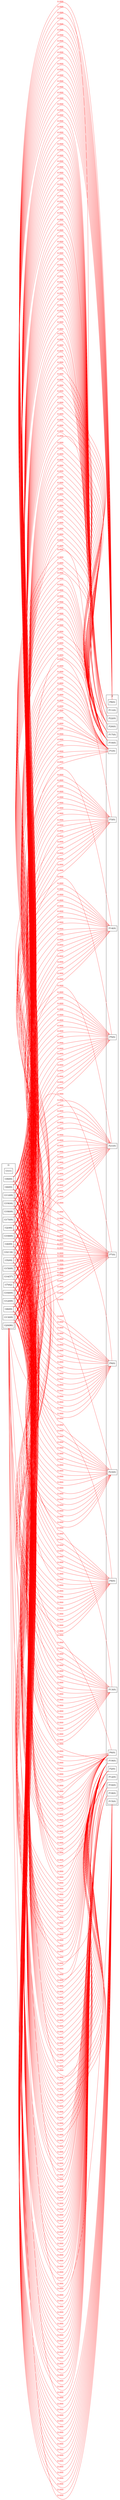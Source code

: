 strict graph BCG {
rankdir=LR;
splines=true;
ranksep="8 equally";
concentrate = true;
node [shape=rectangle];
subgraph cluster_G {
label = "G";
color=black;
rank="same"
G1 [label="G1(1)"];
G2 [label="G2(48)"];
G3 [label="G3(134)"];
G4 [label="G4(69)"];
G5 [label="G5(69)"];
G6 [label="G6(69)"];
G7 [label="G7(62)"];
G8 [label="G8(69)"];
G9 [label="G9(69)"];
G10 [label="G10(69)"];
G11 [label="G11(69)"];
G12 [label="G12(69)"];
G13 [label="G13(69)"];
G14 [label="G14(57)"];
G15 [label="G15(69)"];
G16 [label="G16(69)"];
G17 [label="G17(69)"];
G18 [label="G18(69)"];
G19 [label="G19(44)"];
G20 [label="G20(86)"];
}
subgraph cluster_P {
label = "P";
color="black";
rank="same"
P1 [label="P1(0)"];
P2 [label="P2(0)"];
P3 [label="P3(0)"];
P4 [label="P4(0)"];
P5 [label="P5(0)"];
P6 [label="P6(0)"];
P7 [label="P7(0)"];
P8 [label="P8(0)"];
P9 [label="P9(0)"];
P10 [label="P10(0)"];
P11 [label="P11(0)"];
P12 [label="P12(0)"];
P13 [label="P13(0)"];
P14 [label="P14(0)"];
P15 [label="P15(0)"];
P16 [label="P16(0)"];
P17 [label="P17(0)"];
P18 [label="P18(0)"];
P19 [label="P19(0)"];
P20 [label="P20(0)"];
P21 [label="P21(0)"];
P22 [label="P22(0)"];
P23 [label="P23(0)"];
}
G2 -- P1[label="0.000",color="red",fontcolor="red"];
G2 -- P2[label="0.000",color="red",fontcolor="red"];
G2 -- P3[label="0.000",color="red",fontcolor="red"];
G2 -- P4[label="0.000",color="red",fontcolor="red"];
G2 -- P5[label="0.000",color="red",fontcolor="red"];
G2 -- P6[label="0.000",color="red",fontcolor="red"];
G2 -- P7[label="0.000",color="red",fontcolor="red"];
G2 -- P8[label="0.000",color="red",fontcolor="red"];
G2 -- P9[label="0.000",color="red",fontcolor="red"];
G2 -- P10[label="0.000",color="red",fontcolor="red"];
G2 -- P11[label="0.000",color="red",fontcolor="red"];
G2 -- P12[label="0.000",color="red",fontcolor="red"];
G2 -- P13[label="0.000",color="red",fontcolor="red"];
G2 -- P14[label="0.000",color="red",fontcolor="red"];
G2 -- P15[label="0.000",color="red",fontcolor="red"];
G2 -- P16[label="0.000",color="red",fontcolor="red"];
G2 -- P17[label="0.000",color="red",fontcolor="red"];
G2 -- P18[label="0.000",color="red",fontcolor="red"];
G2 -- P19[label="0.000",color="red",fontcolor="red"];
G2 -- P20[label="0.000",color="red",fontcolor="red"];
G2 -- P21[label="0.000",color="red",fontcolor="red"];
G2 -- P22[label="0.000",color="red",fontcolor="red"];
G2 -- P23[label="0.000",color="red",fontcolor="red"];
G3 -- P1[label="0.000",color="red",fontcolor="red"];
G3 -- P2[label="0.000",color="red",fontcolor="red"];
G3 -- P3[label="0.000",color="red",fontcolor="red"];
G3 -- P4[label="0.000",color="red",fontcolor="red"];
G3 -- P5[label="0.000",color="red",fontcolor="red"];
G3 -- P6[label="0.000",color="red",fontcolor="red"];
G3 -- P7[label="0.000",color="red",fontcolor="red"];
G3 -- P8[label="0.000",color="red",fontcolor="red"];
G3 -- P9[label="0.000",color="red",fontcolor="red"];
G3 -- P10[label="0.000",color="red",fontcolor="red"];
G3 -- P11[label="0.000",color="red",fontcolor="red"];
G3 -- P12[label="0.000",color="red",fontcolor="red"];
G3 -- P13[label="0.000",color="red",fontcolor="red"];
G3 -- P14[label="0.000",color="red",fontcolor="red"];
G3 -- P15[label="0.000",color="red",fontcolor="red"];
G3 -- P16[label="0.000",color="red",fontcolor="red"];
G3 -- P17[label="0.000",color="red",fontcolor="red"];
G3 -- P18[label="0.000",color="red",fontcolor="red"];
G3 -- P19[label="0.000",color="red",fontcolor="red"];
G3 -- P20[label="0.000",color="red",fontcolor="red"];
G3 -- P21[label="0.000",color="red",fontcolor="red"];
G3 -- P22[label="0.000",color="red",fontcolor="red"];
G3 -- P23[label="0.000",color="red",fontcolor="red"];
G4 -- P1[label="0.000",color="red",fontcolor="red"];
G4 -- P2[label="0.000",color="red",fontcolor="red"];
G4 -- P3[label="0.000",color="red",fontcolor="red"];
G4 -- P4[label="0.000",color="red",fontcolor="red"];
G4 -- P5[label="0.000",color="red",fontcolor="red"];
G4 -- P6[label="0.000",color="red",fontcolor="red"];
G4 -- P7[label="0.000",color="red",fontcolor="red"];
G4 -- P8[label="0.000",color="red",fontcolor="red"];
G4 -- P9[label="0.000",color="red",fontcolor="red"];
G4 -- P10[label="0.000",color="red",fontcolor="red"];
G4 -- P11[label="0.000",color="red",fontcolor="red"];
G4 -- P12[label="0.000",color="red",fontcolor="red"];
G4 -- P13[label="0.000",color="red",fontcolor="red"];
G4 -- P14[label="0.000",color="red",fontcolor="red"];
G4 -- P15[label="0.000",color="red",fontcolor="red"];
G4 -- P16[label="0.000",color="red",fontcolor="red"];
G4 -- P17[label="0.000",color="red",fontcolor="red"];
G4 -- P18[label="0.000",color="red",fontcolor="red"];
G4 -- P19[label="0.000",color="red",fontcolor="red"];
G4 -- P20[label="0.000",color="red",fontcolor="red"];
G4 -- P21[label="0.000",color="red",fontcolor="red"];
G4 -- P22[label="0.000",color="red",fontcolor="red"];
G4 -- P23[label="0.000",color="red",fontcolor="red"];
G5 -- P1[label="0.000",color="red",fontcolor="red"];
G5 -- P2[label="0.000",color="red",fontcolor="red"];
G5 -- P3[label="0.000",color="red",fontcolor="red"];
G5 -- P4[label="0.000",color="red",fontcolor="red"];
G5 -- P5[label="0.000",color="red",fontcolor="red"];
G5 -- P6[label="0.000",color="red",fontcolor="red"];
G5 -- P7[label="0.000",color="red",fontcolor="red"];
G5 -- P8[label="0.000",color="red",fontcolor="red"];
G5 -- P9[label="0.000",color="red",fontcolor="red"];
G5 -- P10[label="0.000",color="red",fontcolor="red"];
G5 -- P11[label="0.000",color="red",fontcolor="red"];
G5 -- P12[label="0.000",color="red",fontcolor="red"];
G5 -- P13[label="0.000",color="red",fontcolor="red"];
G5 -- P14[label="0.000",color="red",fontcolor="red"];
G5 -- P15[label="0.000",color="red",fontcolor="red"];
G5 -- P16[label="0.000",color="red",fontcolor="red"];
G5 -- P17[label="0.000",color="red",fontcolor="red"];
G5 -- P18[label="0.000",color="red",fontcolor="red"];
G5 -- P19[label="0.000",color="red",fontcolor="red"];
G5 -- P20[label="0.000",color="red",fontcolor="red"];
G5 -- P21[label="0.000",color="red",fontcolor="red"];
G5 -- P22[label="0.000",color="red",fontcolor="red"];
G5 -- P23[label="0.000",color="red",fontcolor="red"];
G6 -- P1[label="0.000",color="red",fontcolor="red"];
G6 -- P2[label="0.000",color="red",fontcolor="red"];
G6 -- P3[label="0.000",color="red",fontcolor="red"];
G6 -- P4[label="0.000",color="red",fontcolor="red"];
G6 -- P5[label="0.000",color="red",fontcolor="red"];
G6 -- P6[label="0.000",color="red",fontcolor="red"];
G6 -- P7[label="0.000",color="red",fontcolor="red"];
G6 -- P8[label="0.000",color="red",fontcolor="red"];
G6 -- P9[label="0.000",color="red",fontcolor="red"];
G6 -- P10[label="0.000",color="red",fontcolor="red"];
G6 -- P11[label="0.000",color="red",fontcolor="red"];
G6 -- P12[label="0.000",color="red",fontcolor="red"];
G6 -- P13[label="0.000",color="red",fontcolor="red"];
G6 -- P14[label="0.000",color="red",fontcolor="red"];
G6 -- P15[label="0.000",color="red",fontcolor="red"];
G6 -- P16[label="0.000",color="red",fontcolor="red"];
G6 -- P17[label="0.000",color="red",fontcolor="red"];
G6 -- P18[label="0.000",color="red",fontcolor="red"];
G6 -- P19[label="0.000",color="red",fontcolor="red"];
G6 -- P20[label="0.000",color="red",fontcolor="red"];
G6 -- P21[label="0.000",color="red",fontcolor="red"];
G6 -- P22[label="0.000",color="red",fontcolor="red"];
G6 -- P23[label="0.000",color="red",fontcolor="red"];
G7 -- P1[label="0.000",color="red",fontcolor="red"];
G7 -- P2[label="0.000",color="red",fontcolor="red"];
G7 -- P3[label="0.000",color="red",fontcolor="red"];
G7 -- P4[label="0.000",color="red",fontcolor="red"];
G7 -- P5[label="0.000",color="red",fontcolor="red"];
G7 -- P6[label="0.000",color="red",fontcolor="red"];
G7 -- P7[label="0.000",color="red",fontcolor="red"];
G7 -- P8[label="0.000",color="red",fontcolor="red"];
G7 -- P9[label="0.000",color="red",fontcolor="red"];
G7 -- P10[label="0.000",color="red",fontcolor="red"];
G7 -- P11[label="0.000",color="red",fontcolor="red"];
G7 -- P12[label="0.000",color="red",fontcolor="red"];
G7 -- P13[label="0.000",color="red",fontcolor="red"];
G7 -- P14[label="0.000",color="red",fontcolor="red"];
G7 -- P15[label="0.000",color="red",fontcolor="red"];
G7 -- P16[label="0.000",color="red",fontcolor="red"];
G7 -- P17[label="0.000",color="red",fontcolor="red"];
G7 -- P18[label="0.000",color="red",fontcolor="red"];
G7 -- P19[label="0.000",color="red",fontcolor="red"];
G7 -- P20[label="0.000",color="red",fontcolor="red"];
G7 -- P21[label="0.000",color="red",fontcolor="red"];
G7 -- P22[label="0.000",color="red",fontcolor="red"];
G7 -- P23[label="0.000",color="red",fontcolor="red"];
G8 -- P1[label="0.000",color="red",fontcolor="red"];
G8 -- P2[label="0.000",color="red",fontcolor="red"];
G8 -- P3[label="0.000",color="red",fontcolor="red"];
G8 -- P4[label="0.000",color="red",fontcolor="red"];
G8 -- P5[label="0.000",color="red",fontcolor="red"];
G8 -- P6[label="0.000",color="red",fontcolor="red"];
G8 -- P7[label="0.000",color="red",fontcolor="red"];
G8 -- P8[label="0.000",color="red",fontcolor="red"];
G8 -- P9[label="0.000",color="red",fontcolor="red"];
G8 -- P10[label="0.000",color="red",fontcolor="red"];
G8 -- P11[label="0.000",color="red",fontcolor="red"];
G8 -- P12[label="0.000",color="red",fontcolor="red"];
G8 -- P13[label="0.000",color="red",fontcolor="red"];
G8 -- P14[label="0.000",color="red",fontcolor="red"];
G8 -- P15[label="0.000",color="red",fontcolor="red"];
G8 -- P16[label="0.000",color="red",fontcolor="red"];
G8 -- P17[label="0.000",color="red",fontcolor="red"];
G8 -- P18[label="0.000",color="red",fontcolor="red"];
G8 -- P19[label="0.000",color="red",fontcolor="red"];
G8 -- P20[label="0.000",color="red",fontcolor="red"];
G8 -- P21[label="0.000",color="red",fontcolor="red"];
G8 -- P22[label="0.000",color="red",fontcolor="red"];
G8 -- P23[label="0.000",color="red",fontcolor="red"];
G9 -- P1[label="0.000",color="red",fontcolor="red"];
G9 -- P2[label="0.000",color="red",fontcolor="red"];
G9 -- P3[label="0.000",color="red",fontcolor="red"];
G9 -- P4[label="0.000",color="red",fontcolor="red"];
G9 -- P5[label="0.000",color="red",fontcolor="red"];
G9 -- P6[label="0.000",color="red",fontcolor="red"];
G9 -- P7[label="0.000",color="red",fontcolor="red"];
G9 -- P8[label="0.000",color="red",fontcolor="red"];
G9 -- P9[label="0.000",color="red",fontcolor="red"];
G9 -- P10[label="0.000",color="red",fontcolor="red"];
G9 -- P11[label="0.000",color="red",fontcolor="red"];
G9 -- P12[label="0.000",color="red",fontcolor="red"];
G9 -- P13[label="0.000",color="red",fontcolor="red"];
G9 -- P14[label="0.000",color="red",fontcolor="red"];
G9 -- P15[label="0.000",color="red",fontcolor="red"];
G9 -- P16[label="0.000",color="red",fontcolor="red"];
G9 -- P17[label="0.000",color="red",fontcolor="red"];
G9 -- P18[label="0.000",color="red",fontcolor="red"];
G9 -- P19[label="0.000",color="red",fontcolor="red"];
G9 -- P20[label="0.000",color="red",fontcolor="red"];
G9 -- P21[label="0.000",color="red",fontcolor="red"];
G9 -- P22[label="0.000",color="red",fontcolor="red"];
G9 -- P23[label="0.000",color="red",fontcolor="red"];
G10 -- P1[label="0.000",color="red",fontcolor="red"];
G10 -- P2[label="0.000",color="red",fontcolor="red"];
G10 -- P3[label="0.000",color="red",fontcolor="red"];
G10 -- P4[label="0.000",color="red",fontcolor="red"];
G10 -- P5[label="0.000",color="red",fontcolor="red"];
G10 -- P6[label="0.000",color="red",fontcolor="red"];
G10 -- P7[label="0.000",color="red",fontcolor="red"];
G10 -- P8[label="0.000",color="red",fontcolor="red"];
G10 -- P9[label="0.000",color="red",fontcolor="red"];
G10 -- P10[label="0.000",color="red",fontcolor="red"];
G10 -- P11[label="0.000",color="red",fontcolor="red"];
G10 -- P12[label="0.000",color="red",fontcolor="red"];
G10 -- P13[label="0.000",color="red",fontcolor="red"];
G10 -- P14[label="0.000",color="red",fontcolor="red"];
G10 -- P15[label="0.000",color="red",fontcolor="red"];
G10 -- P16[label="0.000",color="red",fontcolor="red"];
G10 -- P17[label="0.000",color="red",fontcolor="red"];
G10 -- P18[label="0.000",color="red",fontcolor="red"];
G10 -- P19[label="0.000",color="red",fontcolor="red"];
G10 -- P20[label="0.000",color="red",fontcolor="red"];
G10 -- P21[label="0.000",color="red",fontcolor="red"];
G10 -- P22[label="0.000",color="red",fontcolor="red"];
G10 -- P23[label="0.000",color="red",fontcolor="red"];
G11 -- P1[label="0.000",color="red",fontcolor="red"];
G11 -- P2[label="0.000",color="red",fontcolor="red"];
G11 -- P3[label="0.000",color="red",fontcolor="red"];
G11 -- P4[label="0.000",color="red",fontcolor="red"];
G11 -- P5[label="0.000",color="red",fontcolor="red"];
G11 -- P6[label="0.000",color="red",fontcolor="red"];
G11 -- P7[label="0.000",color="red",fontcolor="red"];
G11 -- P8[label="0.000",color="red",fontcolor="red"];
G11 -- P9[label="0.000",color="red",fontcolor="red"];
G11 -- P10[label="0.000",color="red",fontcolor="red"];
G11 -- P11[label="0.000",color="red",fontcolor="red"];
G11 -- P12[label="0.000",color="red",fontcolor="red"];
G11 -- P13[label="0.000",color="red",fontcolor="red"];
G11 -- P14[label="0.000",color="red",fontcolor="red"];
G11 -- P15[label="0.000",color="red",fontcolor="red"];
G11 -- P16[label="0.000",color="red",fontcolor="red"];
G11 -- P17[label="0.000",color="red",fontcolor="red"];
G11 -- P18[label="0.000",color="red",fontcolor="red"];
G11 -- P19[label="0.000",color="red",fontcolor="red"];
G11 -- P20[label="0.000",color="red",fontcolor="red"];
G11 -- P21[label="0.000",color="red",fontcolor="red"];
G11 -- P22[label="0.000",color="red",fontcolor="red"];
G11 -- P23[label="0.000",color="red",fontcolor="red"];
G12 -- P1[label="0.000",color="red",fontcolor="red"];
G12 -- P2[label="0.000",color="red",fontcolor="red"];
G12 -- P3[label="0.000",color="red",fontcolor="red"];
G12 -- P4[label="0.000",color="red",fontcolor="red"];
G12 -- P5[label="0.000",color="red",fontcolor="red"];
G12 -- P6[label="0.000",color="red",fontcolor="red"];
G12 -- P7[label="0.000",color="red",fontcolor="red"];
G12 -- P8[label="0.000",color="red",fontcolor="red"];
G12 -- P9[label="0.000",color="red",fontcolor="red"];
G12 -- P10[label="0.000",color="red",fontcolor="red"];
G12 -- P11[label="0.000",color="red",fontcolor="red"];
G12 -- P12[label="0.000",color="red",fontcolor="red"];
G12 -- P13[label="0.000",color="red",fontcolor="red"];
G12 -- P14[label="0.000",color="red",fontcolor="red"];
G12 -- P15[label="0.000",color="red",fontcolor="red"];
G12 -- P16[label="0.000",color="red",fontcolor="red"];
G12 -- P17[label="0.000",color="red",fontcolor="red"];
G12 -- P18[label="0.000",color="red",fontcolor="red"];
G12 -- P19[label="0.000",color="red",fontcolor="red"];
G12 -- P20[label="0.000",color="red",fontcolor="red"];
G12 -- P21[label="0.000",color="red",fontcolor="red"];
G12 -- P22[label="0.000",color="red",fontcolor="red"];
G12 -- P23[label="0.000",color="red",fontcolor="red"];
G13 -- P1[label="0.000",color="red",fontcolor="red"];
G13 -- P2[label="0.000",color="red",fontcolor="red"];
G13 -- P3[label="0.000",color="red",fontcolor="red"];
G13 -- P4[label="0.000",color="red",fontcolor="red"];
G13 -- P5[label="0.000",color="red",fontcolor="red"];
G13 -- P6[label="0.000",color="red",fontcolor="red"];
G13 -- P7[label="0.000",color="red",fontcolor="red"];
G13 -- P8[label="0.000",color="red",fontcolor="red"];
G13 -- P9[label="0.000",color="red",fontcolor="red"];
G13 -- P10[label="0.000",color="red",fontcolor="red"];
G13 -- P11[label="0.000",color="red",fontcolor="red"];
G13 -- P12[label="0.000",color="red",fontcolor="red"];
G13 -- P13[label="0.000",color="red",fontcolor="red"];
G13 -- P14[label="0.000",color="red",fontcolor="red"];
G13 -- P15[label="0.000",color="red",fontcolor="red"];
G13 -- P16[label="0.000",color="red",fontcolor="red"];
G13 -- P17[label="0.000",color="red",fontcolor="red"];
G13 -- P18[label="0.000",color="red",fontcolor="red"];
G13 -- P19[label="0.000",color="red",fontcolor="red"];
G13 -- P20[label="0.000",color="red",fontcolor="red"];
G13 -- P21[label="0.000",color="red",fontcolor="red"];
G13 -- P22[label="0.000",color="red",fontcolor="red"];
G13 -- P23[label="0.000",color="red",fontcolor="red"];
G14 -- P1[label="0.000",color="red",fontcolor="red"];
G14 -- P2[label="0.000",color="red",fontcolor="red"];
G14 -- P3[label="0.000",color="red",fontcolor="red"];
G14 -- P4[label="0.000",color="red",fontcolor="red"];
G14 -- P5[label="0.000",color="red",fontcolor="red"];
G14 -- P6[label="0.000",color="red",fontcolor="red"];
G14 -- P7[label="0.000",color="red",fontcolor="red"];
G14 -- P8[label="0.000",color="red",fontcolor="red"];
G14 -- P9[label="0.000",color="red",fontcolor="red"];
G14 -- P10[label="0.000",color="red",fontcolor="red"];
G14 -- P11[label="0.000",color="red",fontcolor="red"];
G14 -- P12[label="0.000",color="red",fontcolor="red"];
G14 -- P13[label="0.000",color="red",fontcolor="red"];
G14 -- P14[label="0.000",color="red",fontcolor="red"];
G14 -- P15[label="0.000",color="red",fontcolor="red"];
G14 -- P16[label="0.000",color="red",fontcolor="red"];
G14 -- P17[label="0.000",color="red",fontcolor="red"];
G14 -- P18[label="0.000",color="red",fontcolor="red"];
G14 -- P19[label="0.000",color="red",fontcolor="red"];
G14 -- P20[label="0.000",color="red",fontcolor="red"];
G14 -- P21[label="0.000",color="red",fontcolor="red"];
G14 -- P22[label="0.000",color="red",fontcolor="red"];
G14 -- P23[label="0.000",color="red",fontcolor="red"];
G15 -- P1[label="0.000",color="red",fontcolor="red"];
G15 -- P2[label="0.000",color="red",fontcolor="red"];
G15 -- P3[label="0.000",color="red",fontcolor="red"];
G15 -- P4[label="0.000",color="red",fontcolor="red"];
G15 -- P5[label="0.000",color="red",fontcolor="red"];
G15 -- P6[label="0.000",color="red",fontcolor="red"];
G15 -- P7[label="0.000",color="red",fontcolor="red"];
G15 -- P8[label="0.000",color="red",fontcolor="red"];
G15 -- P9[label="0.000",color="red",fontcolor="red"];
G15 -- P10[label="0.000",color="red",fontcolor="red"];
G15 -- P11[label="0.000",color="red",fontcolor="red"];
G15 -- P12[label="0.000",color="red",fontcolor="red"];
G15 -- P13[label="0.000",color="red",fontcolor="red"];
G15 -- P14[label="0.000",color="red",fontcolor="red"];
G15 -- P15[label="0.000",color="red",fontcolor="red"];
G15 -- P16[label="0.000",color="red",fontcolor="red"];
G15 -- P17[label="0.000",color="red",fontcolor="red"];
G15 -- P18[label="0.000",color="red",fontcolor="red"];
G15 -- P19[label="0.000",color="red",fontcolor="red"];
G15 -- P20[label="0.000",color="red",fontcolor="red"];
G15 -- P21[label="0.000",color="red",fontcolor="red"];
G15 -- P22[label="0.000",color="red",fontcolor="red"];
G15 -- P23[label="0.000",color="red",fontcolor="red"];
G16 -- P1[label="0.000",color="red",fontcolor="red"];
G16 -- P2[label="0.000",color="red",fontcolor="red"];
G16 -- P3[label="0.000",color="red",fontcolor="red"];
G16 -- P4[label="0.000",color="red",fontcolor="red"];
G16 -- P5[label="0.000",color="red",fontcolor="red"];
G16 -- P6[label="0.000",color="red",fontcolor="red"];
G16 -- P7[label="0.000",color="red",fontcolor="red"];
G16 -- P8[label="0.000",color="red",fontcolor="red"];
G16 -- P9[label="0.000",color="red",fontcolor="red"];
G16 -- P10[label="0.000",color="red",fontcolor="red"];
G16 -- P11[label="0.000",color="red",fontcolor="red"];
G16 -- P12[label="0.000",color="red",fontcolor="red"];
G16 -- P13[label="0.000",color="red",fontcolor="red"];
G16 -- P14[label="0.000",color="red",fontcolor="red"];
G16 -- P15[label="0.000",color="red",fontcolor="red"];
G16 -- P16[label="0.000",color="red",fontcolor="red"];
G16 -- P17[label="0.000",color="red",fontcolor="red"];
G16 -- P18[label="0.000",color="red",fontcolor="red"];
G16 -- P19[label="0.000",color="red",fontcolor="red"];
G16 -- P20[label="0.000",color="red",fontcolor="red"];
G16 -- P21[label="0.000",color="red",fontcolor="red"];
G16 -- P22[label="0.000",color="red",fontcolor="red"];
G16 -- P23[label="0.000",color="red",fontcolor="red"];
G17 -- P1[label="0.000",color="red",fontcolor="red"];
G17 -- P2[label="0.000",color="red",fontcolor="red"];
G17 -- P3[label="0.000",color="red",fontcolor="red"];
G17 -- P4[label="0.000",color="red",fontcolor="red"];
G17 -- P5[label="0.000",color="red",fontcolor="red"];
G17 -- P6[label="0.000",color="red",fontcolor="red"];
G17 -- P7[label="0.000",color="red",fontcolor="red"];
G17 -- P8[label="0.000",color="red",fontcolor="red"];
G17 -- P9[label="0.000",color="red",fontcolor="red"];
G17 -- P10[label="0.000",color="red",fontcolor="red"];
G17 -- P11[label="0.000",color="red",fontcolor="red"];
G17 -- P12[label="0.000",color="red",fontcolor="red"];
G17 -- P13[label="0.000",color="red",fontcolor="red"];
G17 -- P14[label="0.000",color="red",fontcolor="red"];
G17 -- P15[label="0.000",color="red",fontcolor="red"];
G17 -- P16[label="0.000",color="red",fontcolor="red"];
G17 -- P17[label="0.000",color="red",fontcolor="red"];
G17 -- P18[label="0.000",color="red",fontcolor="red"];
G17 -- P19[label="0.000",color="red",fontcolor="red"];
G17 -- P20[label="0.000",color="red",fontcolor="red"];
G17 -- P21[label="0.000",color="red",fontcolor="red"];
G17 -- P22[label="0.000",color="red",fontcolor="red"];
G17 -- P23[label="0.000",color="red",fontcolor="red"];
G18 -- P1[label="0.000",color="red",fontcolor="red"];
G18 -- P2[label="0.000",color="red",fontcolor="red"];
G18 -- P3[label="0.000",color="red",fontcolor="red"];
G18 -- P4[label="0.000",color="red",fontcolor="red"];
G18 -- P5[label="0.000",color="red",fontcolor="red"];
G18 -- P6[label="0.000",color="red",fontcolor="red"];
G18 -- P7[label="0.000",color="red",fontcolor="red"];
G18 -- P8[label="0.000",color="red",fontcolor="red"];
G18 -- P9[label="0.000",color="red",fontcolor="red"];
G18 -- P10[label="0.000",color="red",fontcolor="red"];
G18 -- P11[label="0.000",color="red",fontcolor="red"];
G18 -- P12[label="0.000",color="red",fontcolor="red"];
G18 -- P13[label="0.000",color="red",fontcolor="red"];
G18 -- P14[label="0.000",color="red",fontcolor="red"];
G18 -- P15[label="0.000",color="red",fontcolor="red"];
G18 -- P16[label="0.000",color="red",fontcolor="red"];
G18 -- P17[label="0.000",color="red",fontcolor="red"];
G18 -- P18[label="0.000",color="red",fontcolor="red"];
G18 -- P19[label="0.000",color="red",fontcolor="red"];
G18 -- P20[label="0.000",color="red",fontcolor="red"];
G18 -- P21[label="0.000",color="red",fontcolor="red"];
G18 -- P22[label="0.000",color="red",fontcolor="red"];
G18 -- P23[label="0.000",color="red",fontcolor="red"];
G19 -- P1[label="0.000",color="red",fontcolor="red"];
G19 -- P2[label="0.000",color="red",fontcolor="red"];
G19 -- P3[label="0.000",color="red",fontcolor="red"];
G19 -- P4[label="0.000",color="red",fontcolor="red"];
G19 -- P5[label="0.000",color="red",fontcolor="red"];
G19 -- P6[label="0.000",color="red",fontcolor="red"];
G19 -- P7[label="0.000",color="red",fontcolor="red"];
G19 -- P8[label="0.000",color="red",fontcolor="red"];
G19 -- P9[label="0.000",color="red",fontcolor="red"];
G19 -- P10[label="0.000",color="red",fontcolor="red"];
G19 -- P11[label="0.000",color="red",fontcolor="red"];
G19 -- P12[label="0.000",color="red",fontcolor="red"];
G19 -- P13[label="0.000",color="red",fontcolor="red"];
G19 -- P14[label="0.000",color="red",fontcolor="red"];
G19 -- P15[label="0.000",color="red",fontcolor="red"];
G19 -- P16[label="0.000",color="red",fontcolor="red"];
G19 -- P17[label="0.000",color="red",fontcolor="red"];
G19 -- P18[label="0.000",color="red",fontcolor="red"];
G19 -- P19[label="0.000",color="red",fontcolor="red"];
G19 -- P20[label="0.000",color="red",fontcolor="red"];
G19 -- P21[label="0.000",color="red",fontcolor="red"];
G19 -- P22[label="0.000",color="red",fontcolor="red"];
G19 -- P23[label="0.000",color="red",fontcolor="red"];
G20 -- P1[label="0.000",color="red",fontcolor="red"];
G20 -- P2[label="0.000",color="red",fontcolor="red"];
G20 -- P3[label="0.000",color="red",fontcolor="red"];
G20 -- P4[label="0.000",color="red",fontcolor="red"];
G20 -- P5[label="0.000",color="red",fontcolor="red"];
G20 -- P6[label="0.000",color="red",fontcolor="red"];
G20 -- P7[label="0.000",color="red",fontcolor="red"];
G20 -- P8[label="0.000",color="red",fontcolor="red"];
G20 -- P9[label="0.000",color="red",fontcolor="red"];
G20 -- P10[label="0.000",color="red",fontcolor="red"];
G20 -- P11[label="0.000",color="red",fontcolor="red"];
G20 -- P12[label="0.000",color="red",fontcolor="red"];
G20 -- P13[label="0.000",color="red",fontcolor="red"];
G20 -- P14[label="0.000",color="red",fontcolor="red"];
G20 -- P15[label="0.000",color="red",fontcolor="red"];
G20 -- P16[label="0.000",color="red",fontcolor="red"];
G20 -- P17[label="0.000",color="red",fontcolor="red"];
G20 -- P18[label="0.000",color="red",fontcolor="red"];
G20 -- P19[label="0.000",color="red",fontcolor="red"];
G20 -- P20[label="0.000",color="red",fontcolor="red"];
G20 -- P21[label="0.000",color="red",fontcolor="red"];
G20 -- P22[label="0.000",color="red",fontcolor="red"];
G20 -- P23[label="0.000",color="red",fontcolor="red"];
}
